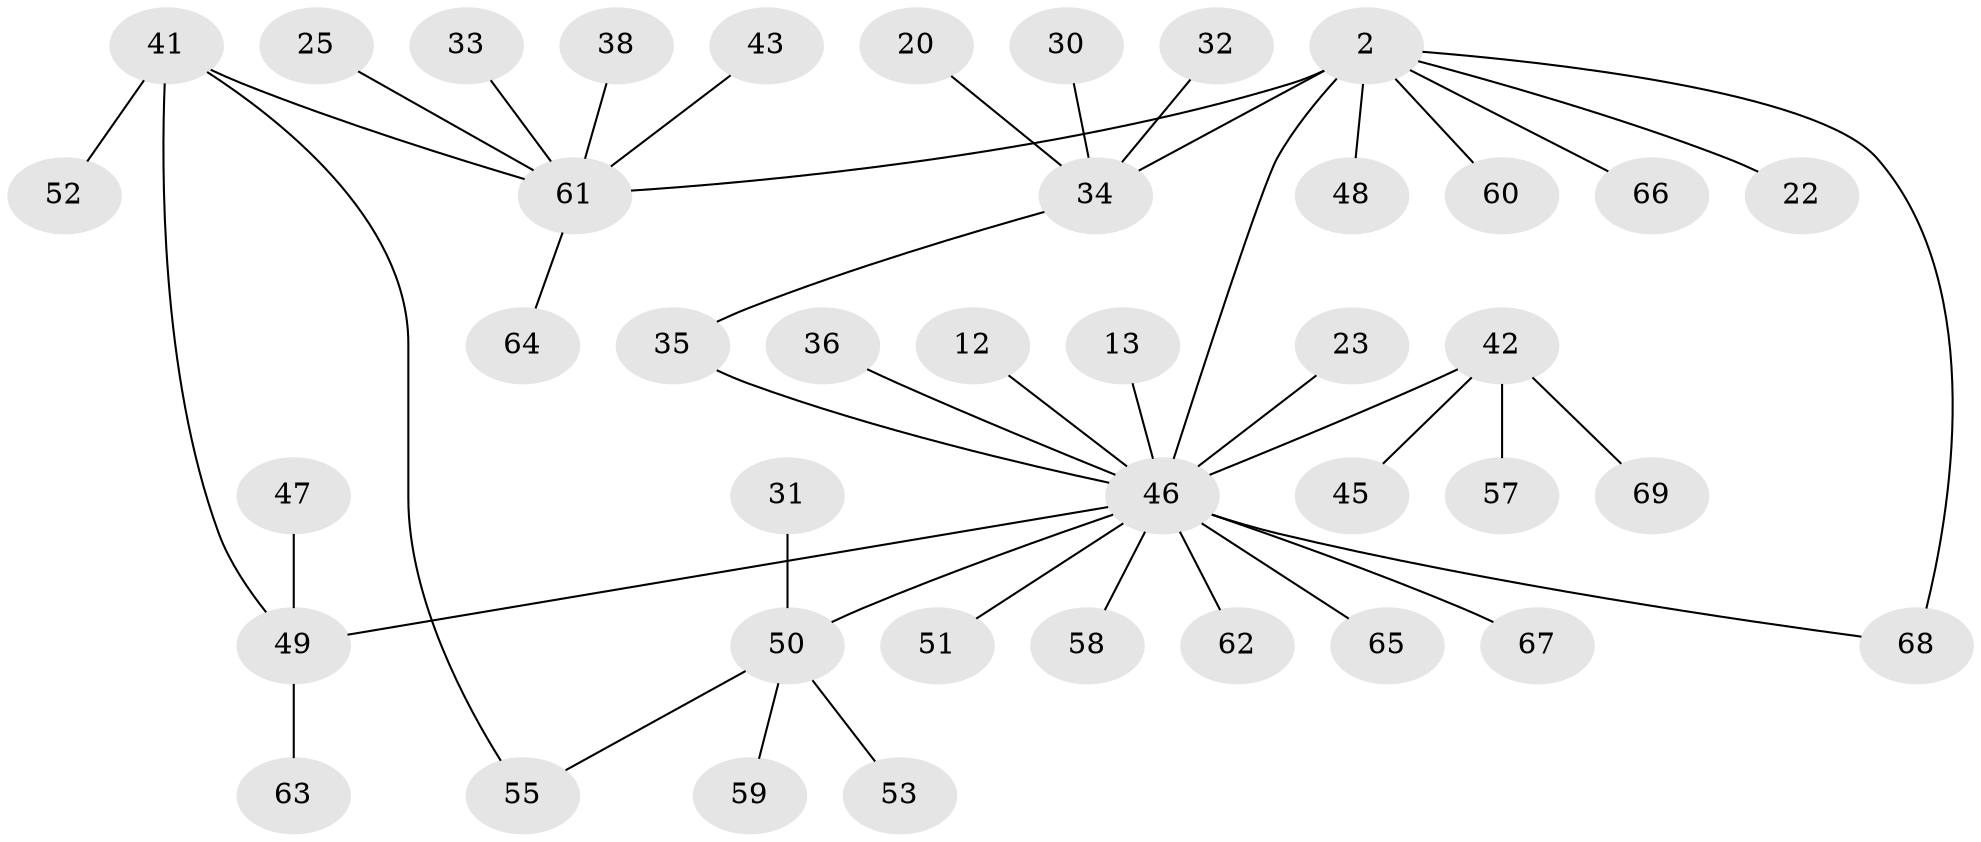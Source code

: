 // original degree distribution, {4: 0.043478260869565216, 14: 0.014492753623188406, 13: 0.014492753623188406, 3: 0.10144927536231885, 8: 0.014492753623188406, 5: 0.028985507246376812, 2: 0.21739130434782608, 6: 0.043478260869565216, 1: 0.5217391304347826}
// Generated by graph-tools (version 1.1) at 2025/50/03/04/25 21:50:39]
// undirected, 41 vertices, 44 edges
graph export_dot {
graph [start="1"]
  node [color=gray90,style=filled];
  2;
  12;
  13;
  20;
  22;
  23;
  25;
  30;
  31;
  32;
  33;
  34 [super="+14"];
  35;
  36 [super="+27"];
  38;
  41 [super="+21"];
  42 [super="+11+15+26+37"];
  43;
  45;
  46 [super="+19+5"];
  47;
  48;
  49 [super="+29+40"];
  50 [super="+7+44"];
  51;
  52;
  53;
  55;
  57;
  58;
  59;
  60;
  61 [super="+18+56+39"];
  62;
  63;
  64;
  65 [super="+24"];
  66;
  67;
  68 [super="+16+54"];
  69;
  2 -- 22;
  2 -- 34 [weight=2];
  2 -- 46 [weight=3];
  2 -- 48;
  2 -- 60;
  2 -- 66;
  2 -- 68 [weight=2];
  2 -- 61 [weight=3];
  12 -- 46;
  13 -- 46;
  20 -- 34;
  23 -- 46;
  25 -- 61;
  30 -- 34;
  31 -- 50;
  32 -- 34;
  33 -- 61;
  34 -- 35;
  35 -- 46;
  36 -- 46;
  38 -- 61;
  41 -- 52;
  41 -- 55;
  41 -- 49;
  41 -- 61 [weight=2];
  42 -- 57;
  42 -- 45;
  42 -- 46;
  42 -- 69;
  43 -- 61;
  46 -- 62;
  46 -- 67;
  46 -- 68;
  46 -- 50 [weight=2];
  46 -- 51;
  46 -- 58;
  46 -- 49;
  46 -- 65;
  47 -- 49;
  49 -- 63;
  50 -- 55;
  50 -- 53;
  50 -- 59;
  61 -- 64;
}
